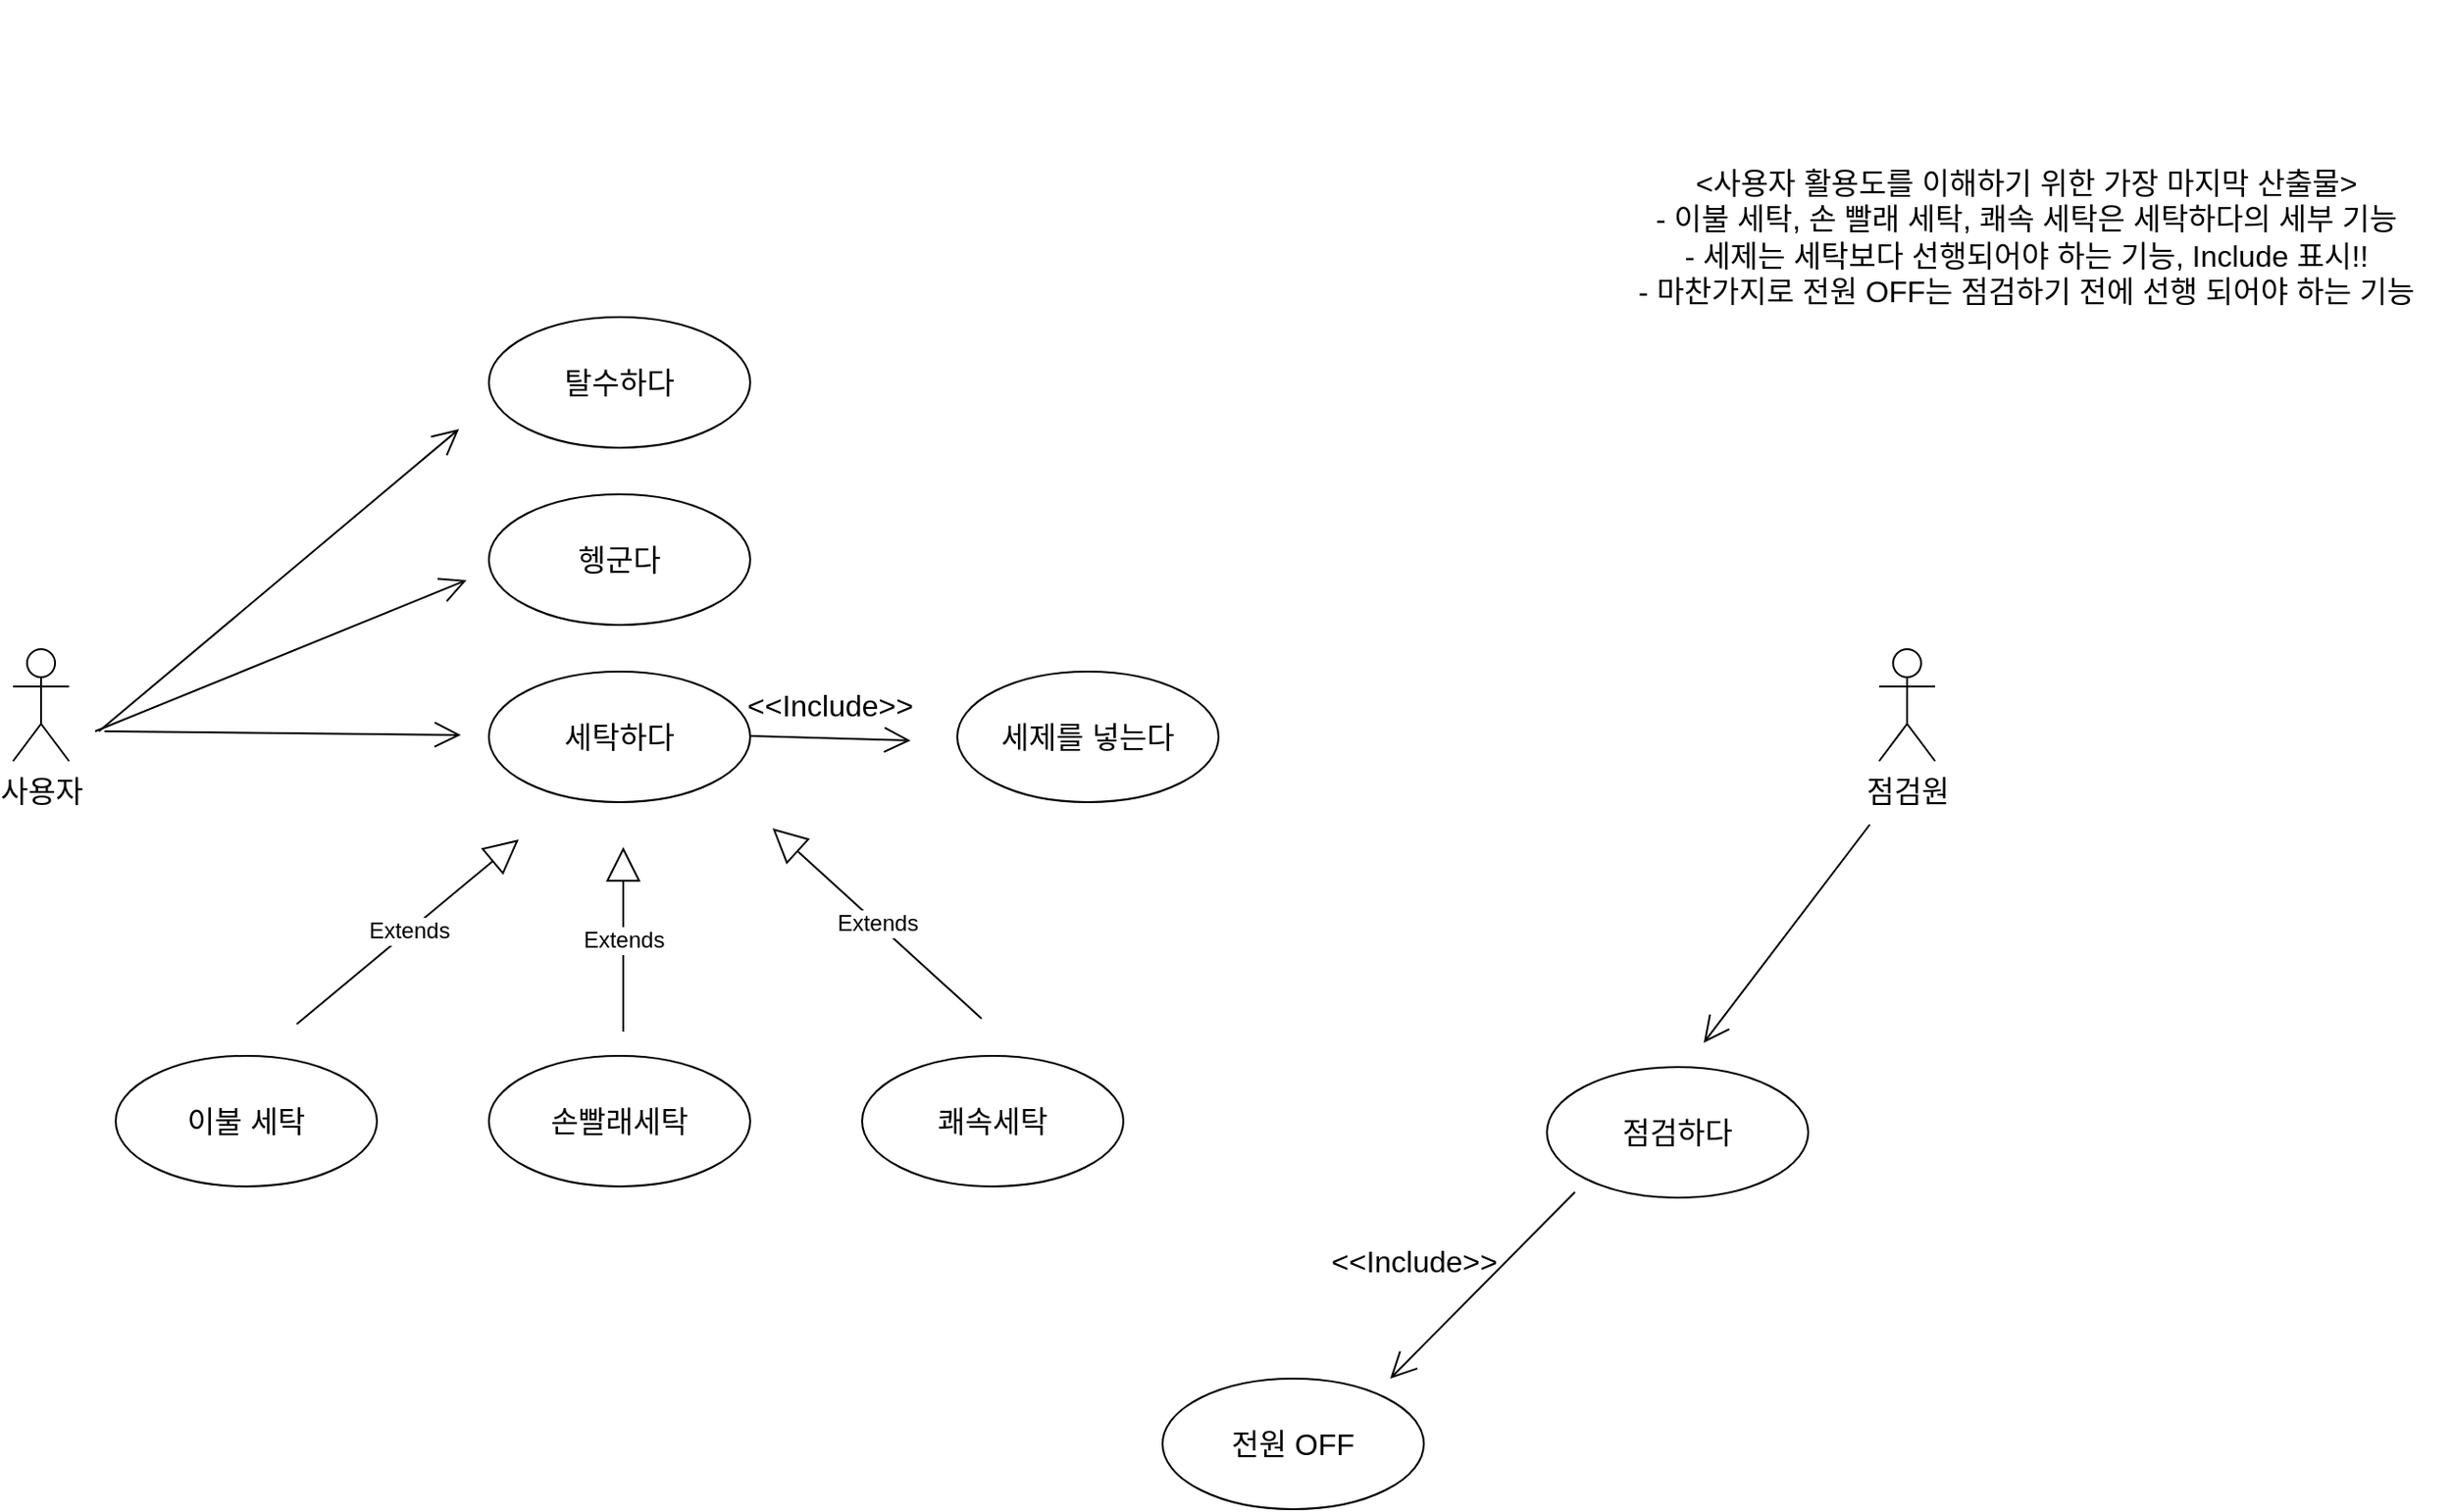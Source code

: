 <mxfile version="21.6.6" type="device" pages="2">
  <diagram name="페이지-1" id="o4aYs-q18iO8lQYqGQmO">
    <mxGraphModel dx="1308" dy="1230" grid="0" gridSize="10" guides="1" tooltips="1" connect="1" arrows="1" fold="1" page="0" pageScale="1" pageWidth="827" pageHeight="1169" math="0" shadow="0">
      <root>
        <mxCell id="0" />
        <mxCell id="1" parent="0" />
        <mxCell id="CffLSfqs_GyMHDkIZwqO-1" value="사용자" style="shape=umlActor;verticalLabelPosition=bottom;verticalAlign=top;html=1;fontSize=16;" vertex="1" parent="1">
          <mxGeometry x="-278" y="99" width="30" height="60" as="geometry" />
        </mxCell>
        <mxCell id="CffLSfqs_GyMHDkIZwqO-2" value="세탁하다" style="ellipse;whiteSpace=wrap;html=1;fontSize=16;" vertex="1" parent="1">
          <mxGeometry x="-23" y="111" width="140" height="70" as="geometry" />
        </mxCell>
        <mxCell id="CffLSfqs_GyMHDkIZwqO-8" value="" style="endArrow=open;endFill=1;endSize=12;html=1;rounded=0;fontSize=12;curved=1;" edge="1" parent="1">
          <mxGeometry width="160" relative="1" as="geometry">
            <mxPoint x="-232" y="143" as="sourcePoint" />
            <mxPoint x="-39" y="-19" as="targetPoint" />
          </mxGeometry>
        </mxCell>
        <mxCell id="CffLSfqs_GyMHDkIZwqO-9" value="탈수하다" style="ellipse;whiteSpace=wrap;html=1;fontSize=16;" vertex="1" parent="1">
          <mxGeometry x="-23" y="-79" width="140" height="70" as="geometry" />
        </mxCell>
        <mxCell id="CffLSfqs_GyMHDkIZwqO-12" value="헹군다" style="ellipse;whiteSpace=wrap;html=1;fontSize=16;" vertex="1" parent="1">
          <mxGeometry x="-23" y="16" width="140" height="70" as="geometry" />
        </mxCell>
        <mxCell id="CffLSfqs_GyMHDkIZwqO-13" value="손빨래세탁" style="ellipse;whiteSpace=wrap;html=1;fontSize=16;" vertex="1" parent="1">
          <mxGeometry x="-23" y="317" width="140" height="70" as="geometry" />
        </mxCell>
        <mxCell id="CffLSfqs_GyMHDkIZwqO-14" value="이불 세탁" style="ellipse;whiteSpace=wrap;html=1;fontSize=16;" vertex="1" parent="1">
          <mxGeometry x="-223" y="317" width="140" height="70" as="geometry" />
        </mxCell>
        <mxCell id="CffLSfqs_GyMHDkIZwqO-15" value="전원 OFF" style="ellipse;whiteSpace=wrap;html=1;fontSize=16;" vertex="1" parent="1">
          <mxGeometry x="338" y="490" width="140" height="70" as="geometry" />
        </mxCell>
        <mxCell id="CffLSfqs_GyMHDkIZwqO-16" value="세제를 넣는다" style="ellipse;whiteSpace=wrap;html=1;fontSize=16;" vertex="1" parent="1">
          <mxGeometry x="228" y="111" width="140" height="70" as="geometry" />
        </mxCell>
        <mxCell id="CffLSfqs_GyMHDkIZwqO-17" value="쾌속세탁" style="ellipse;whiteSpace=wrap;html=1;fontSize=16;" vertex="1" parent="1">
          <mxGeometry x="177" y="317" width="140" height="70" as="geometry" />
        </mxCell>
        <mxCell id="CffLSfqs_GyMHDkIZwqO-18" value="" style="endArrow=open;endFill=1;endSize=12;html=1;rounded=0;fontSize=12;curved=1;" edge="1" parent="1">
          <mxGeometry width="160" relative="1" as="geometry">
            <mxPoint x="-234" y="143" as="sourcePoint" />
            <mxPoint x="-35" y="62" as="targetPoint" />
          </mxGeometry>
        </mxCell>
        <mxCell id="CffLSfqs_GyMHDkIZwqO-19" value="" style="endArrow=open;endFill=1;endSize=12;html=1;rounded=0;fontSize=12;curved=1;" edge="1" parent="1">
          <mxGeometry width="160" relative="1" as="geometry">
            <mxPoint x="-229" y="143" as="sourcePoint" />
            <mxPoint x="-38" y="145" as="targetPoint" />
          </mxGeometry>
        </mxCell>
        <mxCell id="CffLSfqs_GyMHDkIZwqO-20" value="Extends" style="endArrow=block;endSize=16;endFill=0;html=1;rounded=0;fontSize=12;curved=1;" edge="1" parent="1">
          <mxGeometry width="160" relative="1" as="geometry">
            <mxPoint x="-126" y="300" as="sourcePoint" />
            <mxPoint x="-7" y="201" as="targetPoint" />
          </mxGeometry>
        </mxCell>
        <mxCell id="CffLSfqs_GyMHDkIZwqO-21" value="Extends" style="endArrow=block;endSize=16;endFill=0;html=1;rounded=0;fontSize=12;curved=1;" edge="1" parent="1">
          <mxGeometry width="160" relative="1" as="geometry">
            <mxPoint x="49" y="304" as="sourcePoint" />
            <mxPoint x="49" y="205" as="targetPoint" />
          </mxGeometry>
        </mxCell>
        <mxCell id="CffLSfqs_GyMHDkIZwqO-22" value="Extends" style="endArrow=block;endSize=16;endFill=0;html=1;rounded=0;fontSize=12;curved=1;" edge="1" parent="1">
          <mxGeometry width="160" relative="1" as="geometry">
            <mxPoint x="241" y="297" as="sourcePoint" />
            <mxPoint x="129" y="195" as="targetPoint" />
          </mxGeometry>
        </mxCell>
        <mxCell id="CffLSfqs_GyMHDkIZwqO-23" value="" style="endArrow=open;endFill=1;endSize=12;html=1;rounded=0;fontSize=12;curved=1;" edge="1" parent="1">
          <mxGeometry width="160" relative="1" as="geometry">
            <mxPoint x="117" y="145.5" as="sourcePoint" />
            <mxPoint x="203" y="148" as="targetPoint" />
          </mxGeometry>
        </mxCell>
        <mxCell id="CffLSfqs_GyMHDkIZwqO-24" value="&amp;lt;사용자 활용도를 이해하기 위한 가장 마지막 산출물&amp;gt;&lt;br&gt;- 이불 세탁, 손 빨래 세탁, 쾌속 세탁은 세탁하다의 세부 기능&lt;br&gt;- 세제는 세탁보다 선행되어야 하는 기능, Include 표시!!&lt;br&gt;- 마찬가지로 전원 OFF는 점검하기 전에 선행 되어야 하는 기능" style="text;strokeColor=none;fillColor=none;html=1;align=center;verticalAlign=middle;whiteSpace=wrap;rounded=0;fontSize=16;" vertex="1" parent="1">
          <mxGeometry x="574" y="-249" width="454" height="254" as="geometry" />
        </mxCell>
        <mxCell id="CffLSfqs_GyMHDkIZwqO-26" value="&amp;lt;&amp;lt;Include&amp;gt;&amp;gt;" style="text;html=1;strokeColor=none;fillColor=none;align=center;verticalAlign=middle;whiteSpace=wrap;rounded=0;fontSize=16;" vertex="1" parent="1">
          <mxGeometry x="130" y="114" width="60" height="30" as="geometry" />
        </mxCell>
        <mxCell id="CffLSfqs_GyMHDkIZwqO-27" value="점검원&lt;br&gt;" style="shape=umlActor;verticalLabelPosition=bottom;verticalAlign=top;html=1;outlineConnect=0;fontSize=16;" vertex="1" parent="1">
          <mxGeometry x="722" y="99" width="30" height="60" as="geometry" />
        </mxCell>
        <mxCell id="CffLSfqs_GyMHDkIZwqO-30" value="점검하다" style="ellipse;whiteSpace=wrap;html=1;fontSize=16;" vertex="1" parent="1">
          <mxGeometry x="544" y="323" width="140" height="70" as="geometry" />
        </mxCell>
        <mxCell id="CffLSfqs_GyMHDkIZwqO-31" value="" style="endArrow=open;endFill=1;endSize=12;html=1;rounded=0;fontSize=12;curved=1;" edge="1" parent="1">
          <mxGeometry width="160" relative="1" as="geometry">
            <mxPoint x="717" y="193" as="sourcePoint" />
            <mxPoint x="628" y="310" as="targetPoint" />
          </mxGeometry>
        </mxCell>
        <mxCell id="CffLSfqs_GyMHDkIZwqO-32" value="" style="endArrow=open;endFill=1;endSize=12;html=1;rounded=0;fontSize=12;curved=1;" edge="1" parent="1">
          <mxGeometry width="160" relative="1" as="geometry">
            <mxPoint x="559" y="390" as="sourcePoint" />
            <mxPoint x="460" y="490" as="targetPoint" />
          </mxGeometry>
        </mxCell>
        <mxCell id="CffLSfqs_GyMHDkIZwqO-33" value="&amp;lt;&amp;lt;Include&amp;gt;&amp;gt;" style="text;html=1;strokeColor=none;fillColor=none;align=center;verticalAlign=middle;whiteSpace=wrap;rounded=0;fontSize=16;" vertex="1" parent="1">
          <mxGeometry x="443" y="412" width="60" height="30" as="geometry" />
        </mxCell>
      </root>
    </mxGraphModel>
  </diagram>
  <diagram id="dhRBcZJtcdoJhRlrD8jT" name="페이지-2">
    <mxGraphModel dx="908" dy="830" grid="0" gridSize="10" guides="1" tooltips="1" connect="1" arrows="1" fold="1" page="0" pageScale="1" pageWidth="827" pageHeight="1169" math="0" shadow="0">
      <root>
        <mxCell id="0" />
        <mxCell id="1" parent="0" />
      </root>
    </mxGraphModel>
  </diagram>
</mxfile>
